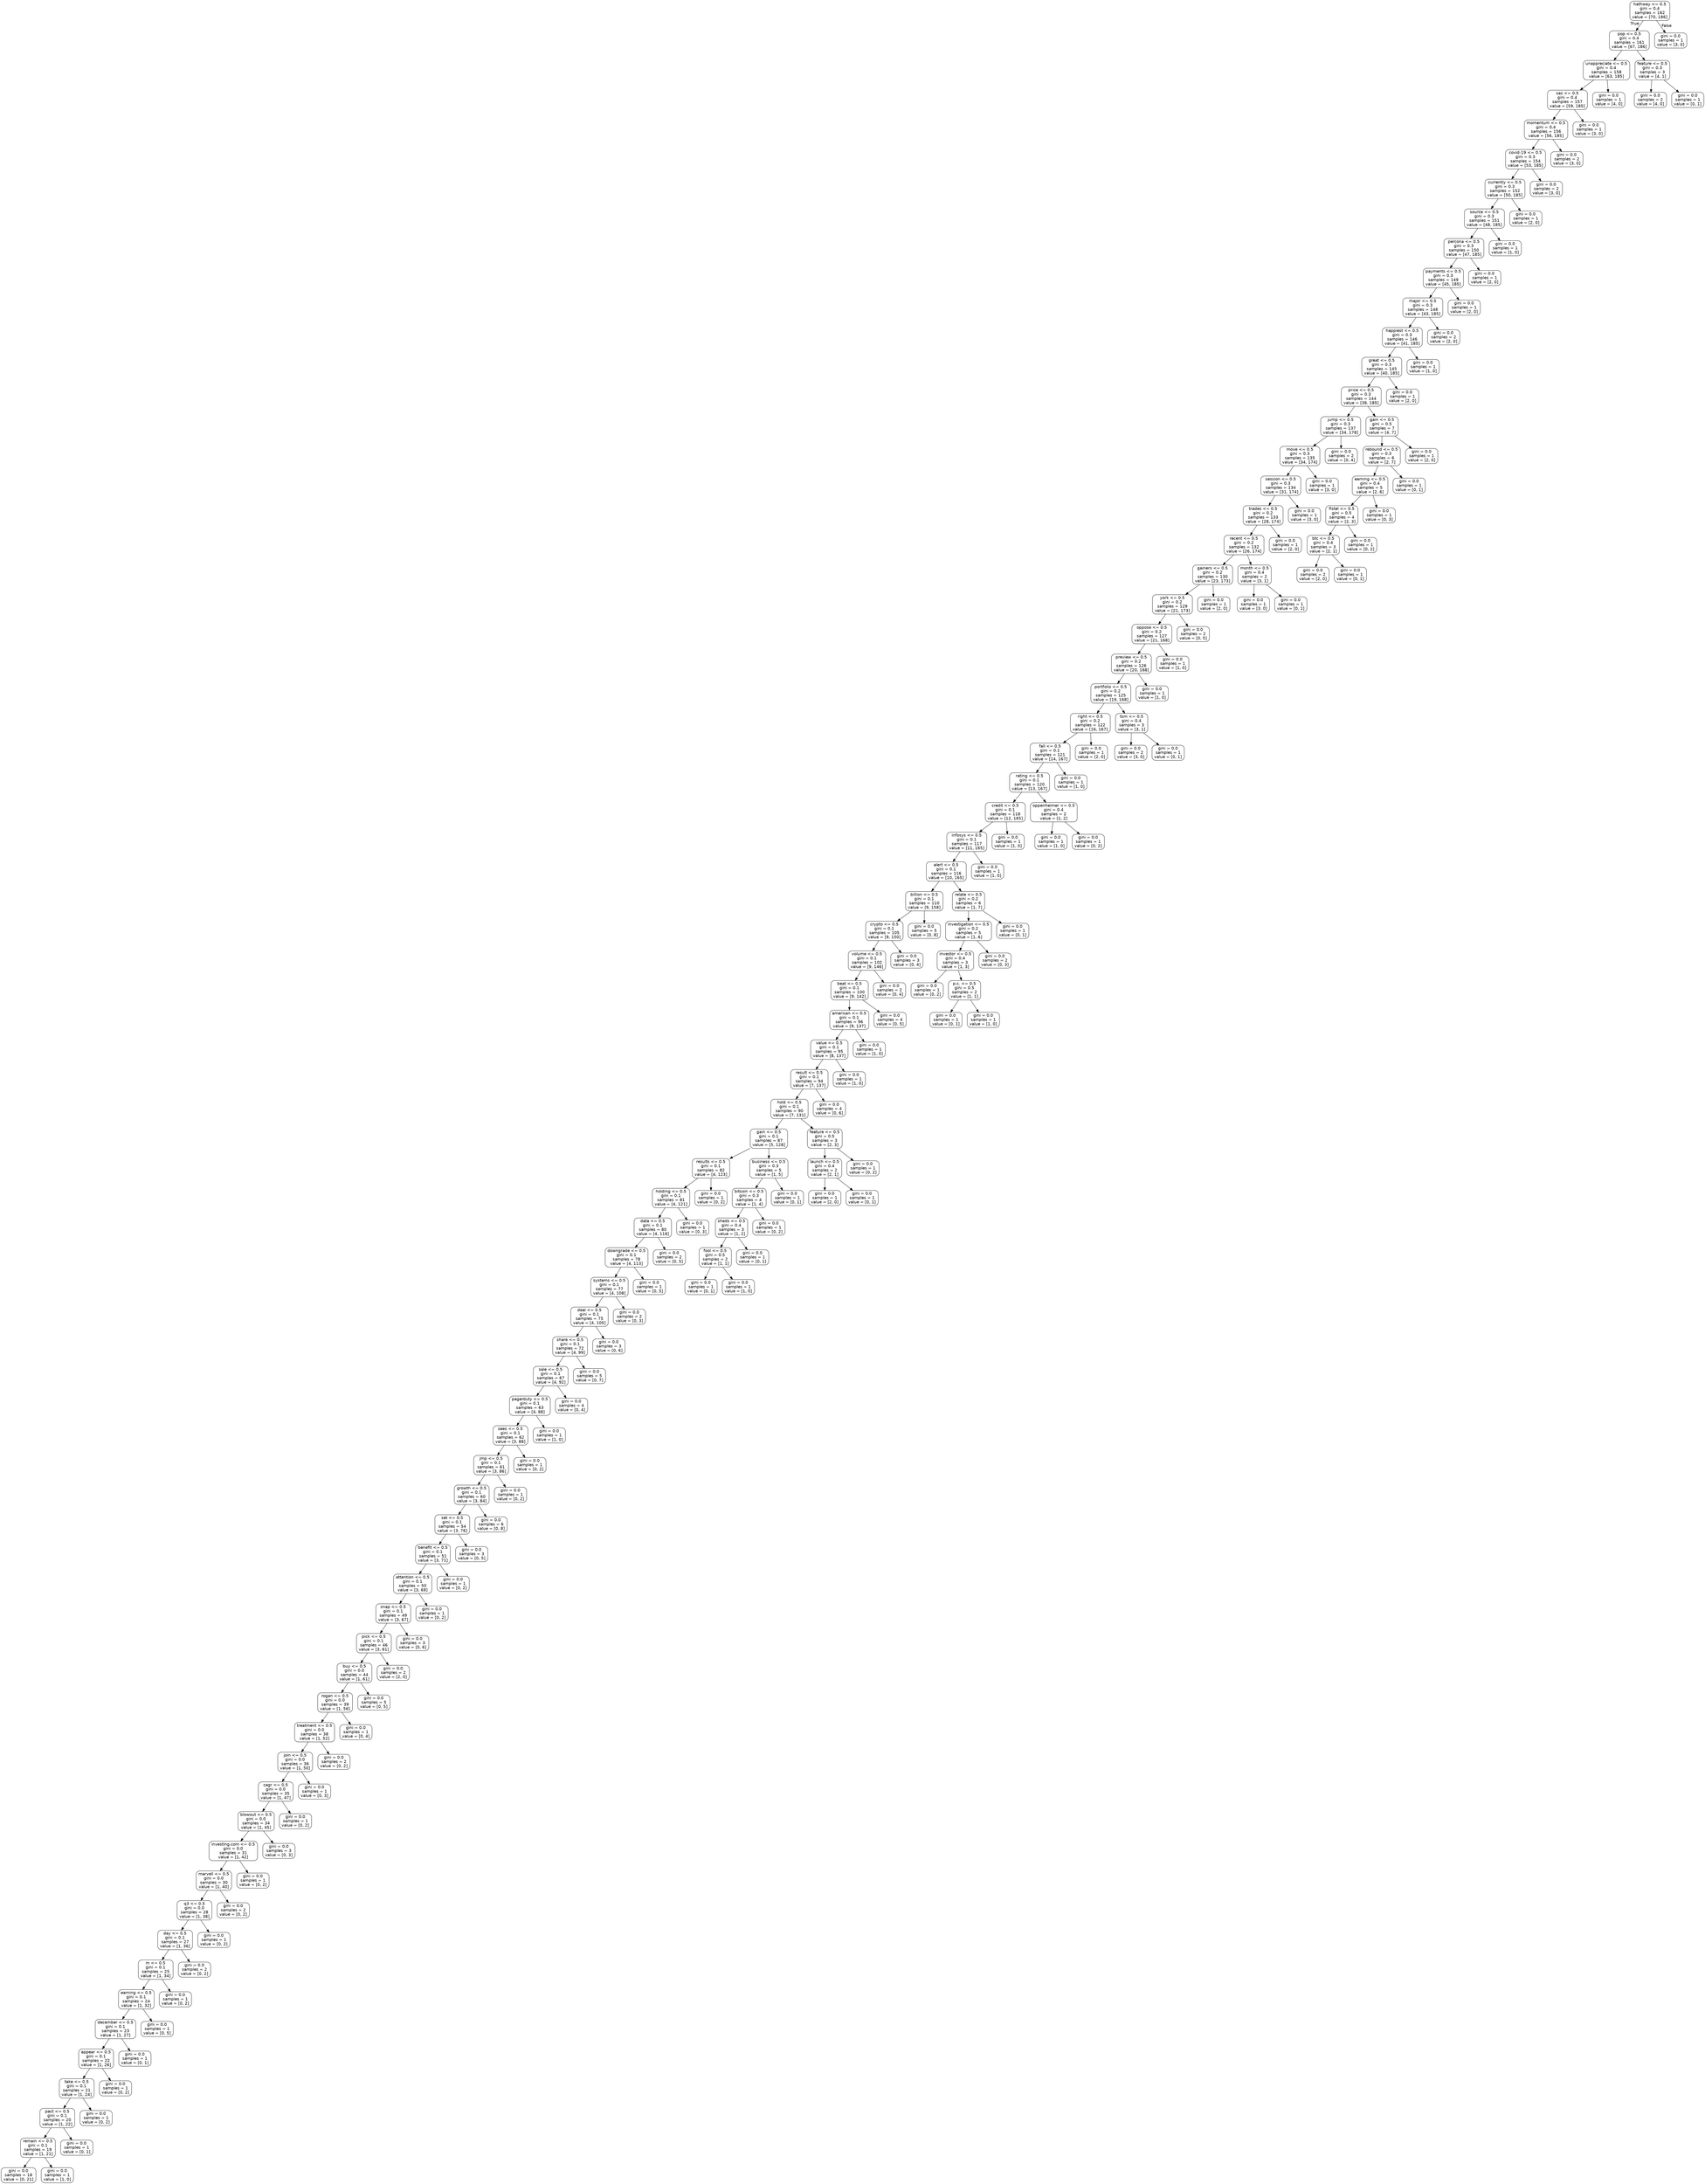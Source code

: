 digraph Tree {
node [shape=box, style="rounded", color="black", fontname=helvetica] ;
edge [fontname=helvetica] ;
0 [label="hathway <= 0.5\ngini = 0.4\nsamples = 162\nvalue = [70, 186]"] ;
1 [label="pop <= 0.5\ngini = 0.4\nsamples = 161\nvalue = [67, 186]"] ;
0 -> 1 [labeldistance=2.5, labelangle=45, headlabel="True"] ;
2 [label="unappreciate <= 0.5\ngini = 0.4\nsamples = 158\nvalue = [63, 185]"] ;
1 -> 2 ;
3 [label="sas <= 0.5\ngini = 0.4\nsamples = 157\nvalue = [59, 185]"] ;
2 -> 3 ;
4 [label="momentum <= 0.5\ngini = 0.4\nsamples = 156\nvalue = [56, 185]"] ;
3 -> 4 ;
5 [label="covid-19 <= 0.5\ngini = 0.3\nsamples = 154\nvalue = [53, 185]"] ;
4 -> 5 ;
6 [label="currently <= 0.5\ngini = 0.3\nsamples = 152\nvalue = [50, 185]"] ;
5 -> 6 ;
7 [label="source <= 0.5\ngini = 0.3\nsamples = 151\nvalue = [48, 185]"] ;
6 -> 7 ;
8 [label="percona <= 0.5\ngini = 0.3\nsamples = 150\nvalue = [47, 185]"] ;
7 -> 8 ;
9 [label="payments <= 0.5\ngini = 0.3\nsamples = 149\nvalue = [45, 185]"] ;
8 -> 9 ;
10 [label="major <= 0.5\ngini = 0.3\nsamples = 148\nvalue = [43, 185]"] ;
9 -> 10 ;
11 [label="happiest <= 0.5\ngini = 0.3\nsamples = 146\nvalue = [41, 185]"] ;
10 -> 11 ;
12 [label="great <= 0.5\ngini = 0.3\nsamples = 145\nvalue = [40, 185]"] ;
11 -> 12 ;
13 [label="price <= 0.5\ngini = 0.3\nsamples = 144\nvalue = [38, 185]"] ;
12 -> 13 ;
14 [label="jump <= 0.5\ngini = 0.3\nsamples = 137\nvalue = [34, 178]"] ;
13 -> 14 ;
15 [label="move <= 0.5\ngini = 0.3\nsamples = 135\nvalue = [34, 174]"] ;
14 -> 15 ;
16 [label="session <= 0.5\ngini = 0.3\nsamples = 134\nvalue = [31, 174]"] ;
15 -> 16 ;
17 [label="trades <= 0.5\ngini = 0.2\nsamples = 133\nvalue = [28, 174]"] ;
16 -> 17 ;
18 [label="recent <= 0.5\ngini = 0.2\nsamples = 132\nvalue = [26, 174]"] ;
17 -> 18 ;
19 [label="gainers <= 0.5\ngini = 0.2\nsamples = 130\nvalue = [23, 173]"] ;
18 -> 19 ;
20 [label="york <= 0.5\ngini = 0.2\nsamples = 129\nvalue = [21, 173]"] ;
19 -> 20 ;
21 [label="oppose <= 0.5\ngini = 0.2\nsamples = 127\nvalue = [21, 168]"] ;
20 -> 21 ;
22 [label="preview <= 0.5\ngini = 0.2\nsamples = 126\nvalue = [20, 168]"] ;
21 -> 22 ;
23 [label="portfolio <= 0.5\ngini = 0.2\nsamples = 125\nvalue = [19, 168]"] ;
22 -> 23 ;
24 [label="right <= 0.5\ngini = 0.2\nsamples = 122\nvalue = [16, 167]"] ;
23 -> 24 ;
25 [label="fall <= 0.5\ngini = 0.1\nsamples = 121\nvalue = [14, 167]"] ;
24 -> 25 ;
26 [label="rating <= 0.5\ngini = 0.1\nsamples = 120\nvalue = [13, 167]"] ;
25 -> 26 ;
27 [label="credit <= 0.5\ngini = 0.1\nsamples = 118\nvalue = [12, 165]"] ;
26 -> 27 ;
28 [label="infosys <= 0.5\ngini = 0.1\nsamples = 117\nvalue = [11, 165]"] ;
27 -> 28 ;
29 [label="alert <= 0.5\ngini = 0.1\nsamples = 116\nvalue = [10, 165]"] ;
28 -> 29 ;
30 [label="billion <= 0.5\ngini = 0.1\nsamples = 110\nvalue = [9, 158]"] ;
29 -> 30 ;
31 [label="crypto <= 0.5\ngini = 0.1\nsamples = 105\nvalue = [9, 150]"] ;
30 -> 31 ;
32 [label="volume <= 0.5\ngini = 0.1\nsamples = 102\nvalue = [9, 146]"] ;
31 -> 32 ;
33 [label="beat <= 0.5\ngini = 0.1\nsamples = 100\nvalue = [9, 142]"] ;
32 -> 33 ;
34 [label="american <= 0.5\ngini = 0.1\nsamples = 96\nvalue = [9, 137]"] ;
33 -> 34 ;
35 [label="value <= 0.5\ngini = 0.1\nsamples = 95\nvalue = [8, 137]"] ;
34 -> 35 ;
36 [label="result <= 0.5\ngini = 0.1\nsamples = 94\nvalue = [7, 137]"] ;
35 -> 36 ;
37 [label="hold <= 0.5\ngini = 0.1\nsamples = 90\nvalue = [7, 131]"] ;
36 -> 37 ;
38 [label="gain <= 0.5\ngini = 0.1\nsamples = 87\nvalue = [5, 128]"] ;
37 -> 38 ;
39 [label="results <= 0.5\ngini = 0.1\nsamples = 82\nvalue = [4, 123]"] ;
38 -> 39 ;
40 [label="holding <= 0.5\ngini = 0.1\nsamples = 81\nvalue = [4, 121]"] ;
39 -> 40 ;
41 [label="data <= 0.5\ngini = 0.1\nsamples = 80\nvalue = [4, 118]"] ;
40 -> 41 ;
42 [label="downgrade <= 0.5\ngini = 0.1\nsamples = 78\nvalue = [4, 113]"] ;
41 -> 42 ;
43 [label="systems <= 0.5\ngini = 0.1\nsamples = 77\nvalue = [4, 108]"] ;
42 -> 43 ;
44 [label="deal <= 0.5\ngini = 0.1\nsamples = 75\nvalue = [4, 105]"] ;
43 -> 44 ;
45 [label="share <= 0.5\ngini = 0.1\nsamples = 72\nvalue = [4, 99]"] ;
44 -> 45 ;
46 [label="sale <= 0.5\ngini = 0.1\nsamples = 67\nvalue = [4, 92]"] ;
45 -> 46 ;
47 [label="pagerduty <= 0.5\ngini = 0.1\nsamples = 63\nvalue = [4, 88]"] ;
46 -> 47 ;
48 [label="sees <= 0.5\ngini = 0.1\nsamples = 62\nvalue = [3, 88]"] ;
47 -> 48 ;
49 [label="jmp <= 0.5\ngini = 0.1\nsamples = 61\nvalue = [3, 86]"] ;
48 -> 49 ;
50 [label="growth <= 0.5\ngini = 0.1\nsamples = 60\nvalue = [3, 84]"] ;
49 -> 50 ;
51 [label="set <= 0.5\ngini = 0.1\nsamples = 54\nvalue = [3, 76]"] ;
50 -> 51 ;
52 [label="benefit <= 0.5\ngini = 0.1\nsamples = 51\nvalue = [3, 71]"] ;
51 -> 52 ;
53 [label="attention <= 0.5\ngini = 0.1\nsamples = 50\nvalue = [3, 69]"] ;
52 -> 53 ;
54 [label="snap <= 0.5\ngini = 0.1\nsamples = 49\nvalue = [3, 67]"] ;
53 -> 54 ;
55 [label="pick <= 0.5\ngini = 0.1\nsamples = 46\nvalue = [3, 61]"] ;
54 -> 55 ;
56 [label="buy <= 0.5\ngini = 0.0\nsamples = 44\nvalue = [1, 61]"] ;
55 -> 56 ;
57 [label="rogan <= 0.5\ngini = 0.0\nsamples = 39\nvalue = [1, 56]"] ;
56 -> 57 ;
58 [label="treatment <= 0.5\ngini = 0.0\nsamples = 38\nvalue = [1, 52]"] ;
57 -> 58 ;
59 [label="join <= 0.5\ngini = 0.0\nsamples = 36\nvalue = [1, 50]"] ;
58 -> 59 ;
60 [label="cagr <= 0.5\ngini = 0.0\nsamples = 35\nvalue = [1, 47]"] ;
59 -> 60 ;
61 [label="blowout <= 0.5\ngini = 0.0\nsamples = 34\nvalue = [1, 45]"] ;
60 -> 61 ;
62 [label="investing.com <= 0.5\ngini = 0.0\nsamples = 31\nvalue = [1, 42]"] ;
61 -> 62 ;
63 [label="marvell <= 0.5\ngini = 0.0\nsamples = 30\nvalue = [1, 40]"] ;
62 -> 63 ;
64 [label="q3 <= 0.5\ngini = 0.0\nsamples = 28\nvalue = [1, 38]"] ;
63 -> 64 ;
65 [label="day <= 0.5\ngini = 0.1\nsamples = 27\nvalue = [1, 36]"] ;
64 -> 65 ;
66 [label="m <= 0.5\ngini = 0.1\nsamples = 25\nvalue = [1, 34]"] ;
65 -> 66 ;
67 [label="earning <= 0.5\ngini = 0.1\nsamples = 24\nvalue = [1, 32]"] ;
66 -> 67 ;
68 [label="december <= 0.5\ngini = 0.1\nsamples = 23\nvalue = [1, 27]"] ;
67 -> 68 ;
69 [label="appear <= 0.5\ngini = 0.1\nsamples = 22\nvalue = [1, 26]"] ;
68 -> 69 ;
70 [label="take <= 0.5\ngini = 0.1\nsamples = 21\nvalue = [1, 24]"] ;
69 -> 70 ;
71 [label="pact <= 0.5\ngini = 0.1\nsamples = 20\nvalue = [1, 22]"] ;
70 -> 71 ;
72 [label="remain <= 0.5\ngini = 0.1\nsamples = 19\nvalue = [1, 21]"] ;
71 -> 72 ;
73 [label="gini = 0.0\nsamples = 18\nvalue = [0, 21]"] ;
72 -> 73 ;
74 [label="gini = 0.0\nsamples = 1\nvalue = [1, 0]"] ;
72 -> 74 ;
75 [label="gini = 0.0\nsamples = 1\nvalue = [0, 1]"] ;
71 -> 75 ;
76 [label="gini = 0.0\nsamples = 1\nvalue = [0, 2]"] ;
70 -> 76 ;
77 [label="gini = 0.0\nsamples = 1\nvalue = [0, 2]"] ;
69 -> 77 ;
78 [label="gini = 0.0\nsamples = 1\nvalue = [0, 1]"] ;
68 -> 78 ;
79 [label="gini = 0.0\nsamples = 1\nvalue = [0, 5]"] ;
67 -> 79 ;
80 [label="gini = 0.0\nsamples = 1\nvalue = [0, 2]"] ;
66 -> 80 ;
81 [label="gini = 0.0\nsamples = 2\nvalue = [0, 2]"] ;
65 -> 81 ;
82 [label="gini = 0.0\nsamples = 1\nvalue = [0, 2]"] ;
64 -> 82 ;
83 [label="gini = 0.0\nsamples = 2\nvalue = [0, 2]"] ;
63 -> 83 ;
84 [label="gini = 0.0\nsamples = 1\nvalue = [0, 2]"] ;
62 -> 84 ;
85 [label="gini = 0.0\nsamples = 3\nvalue = [0, 3]"] ;
61 -> 85 ;
86 [label="gini = 0.0\nsamples = 1\nvalue = [0, 2]"] ;
60 -> 86 ;
87 [label="gini = 0.0\nsamples = 1\nvalue = [0, 3]"] ;
59 -> 87 ;
88 [label="gini = 0.0\nsamples = 2\nvalue = [0, 2]"] ;
58 -> 88 ;
89 [label="gini = 0.0\nsamples = 1\nvalue = [0, 4]"] ;
57 -> 89 ;
90 [label="gini = 0.0\nsamples = 5\nvalue = [0, 5]"] ;
56 -> 90 ;
91 [label="gini = 0.0\nsamples = 2\nvalue = [2, 0]"] ;
55 -> 91 ;
92 [label="gini = 0.0\nsamples = 3\nvalue = [0, 6]"] ;
54 -> 92 ;
93 [label="gini = 0.0\nsamples = 1\nvalue = [0, 2]"] ;
53 -> 93 ;
94 [label="gini = 0.0\nsamples = 1\nvalue = [0, 2]"] ;
52 -> 94 ;
95 [label="gini = 0.0\nsamples = 3\nvalue = [0, 5]"] ;
51 -> 95 ;
96 [label="gini = 0.0\nsamples = 6\nvalue = [0, 8]"] ;
50 -> 96 ;
97 [label="gini = 0.0\nsamples = 1\nvalue = [0, 2]"] ;
49 -> 97 ;
98 [label="gini = 0.0\nsamples = 1\nvalue = [0, 2]"] ;
48 -> 98 ;
99 [label="gini = 0.0\nsamples = 1\nvalue = [1, 0]"] ;
47 -> 99 ;
100 [label="gini = 0.0\nsamples = 4\nvalue = [0, 4]"] ;
46 -> 100 ;
101 [label="gini = 0.0\nsamples = 5\nvalue = [0, 7]"] ;
45 -> 101 ;
102 [label="gini = 0.0\nsamples = 3\nvalue = [0, 6]"] ;
44 -> 102 ;
103 [label="gini = 0.0\nsamples = 2\nvalue = [0, 3]"] ;
43 -> 103 ;
104 [label="gini = 0.0\nsamples = 1\nvalue = [0, 5]"] ;
42 -> 104 ;
105 [label="gini = 0.0\nsamples = 2\nvalue = [0, 5]"] ;
41 -> 105 ;
106 [label="gini = 0.0\nsamples = 1\nvalue = [0, 3]"] ;
40 -> 106 ;
107 [label="gini = 0.0\nsamples = 1\nvalue = [0, 2]"] ;
39 -> 107 ;
108 [label="business <= 0.5\ngini = 0.3\nsamples = 5\nvalue = [1, 5]"] ;
38 -> 108 ;
109 [label="bitcoin <= 0.5\ngini = 0.3\nsamples = 4\nvalue = [1, 4]"] ;
108 -> 109 ;
110 [label="sheds <= 0.5\ngini = 0.4\nsamples = 3\nvalue = [1, 2]"] ;
109 -> 110 ;
111 [label="fool <= 0.5\ngini = 0.5\nsamples = 2\nvalue = [1, 1]"] ;
110 -> 111 ;
112 [label="gini = 0.0\nsamples = 1\nvalue = [0, 1]"] ;
111 -> 112 ;
113 [label="gini = 0.0\nsamples = 1\nvalue = [1, 0]"] ;
111 -> 113 ;
114 [label="gini = 0.0\nsamples = 1\nvalue = [0, 1]"] ;
110 -> 114 ;
115 [label="gini = 0.0\nsamples = 1\nvalue = [0, 2]"] ;
109 -> 115 ;
116 [label="gini = 0.0\nsamples = 1\nvalue = [0, 1]"] ;
108 -> 116 ;
117 [label="feature <= 0.5\ngini = 0.5\nsamples = 3\nvalue = [2, 3]"] ;
37 -> 117 ;
118 [label="launch <= 0.5\ngini = 0.4\nsamples = 2\nvalue = [2, 1]"] ;
117 -> 118 ;
119 [label="gini = 0.0\nsamples = 1\nvalue = [2, 0]"] ;
118 -> 119 ;
120 [label="gini = 0.0\nsamples = 1\nvalue = [0, 1]"] ;
118 -> 120 ;
121 [label="gini = 0.0\nsamples = 1\nvalue = [0, 2]"] ;
117 -> 121 ;
122 [label="gini = 0.0\nsamples = 4\nvalue = [0, 6]"] ;
36 -> 122 ;
123 [label="gini = 0.0\nsamples = 1\nvalue = [1, 0]"] ;
35 -> 123 ;
124 [label="gini = 0.0\nsamples = 1\nvalue = [1, 0]"] ;
34 -> 124 ;
125 [label="gini = 0.0\nsamples = 4\nvalue = [0, 5]"] ;
33 -> 125 ;
126 [label="gini = 0.0\nsamples = 2\nvalue = [0, 4]"] ;
32 -> 126 ;
127 [label="gini = 0.0\nsamples = 3\nvalue = [0, 4]"] ;
31 -> 127 ;
128 [label="gini = 0.0\nsamples = 5\nvalue = [0, 8]"] ;
30 -> 128 ;
129 [label="relate <= 0.5\ngini = 0.2\nsamples = 6\nvalue = [1, 7]"] ;
29 -> 129 ;
130 [label="investigation <= 0.5\ngini = 0.2\nsamples = 5\nvalue = [1, 6]"] ;
129 -> 130 ;
131 [label="investor <= 0.5\ngini = 0.4\nsamples = 3\nvalue = [1, 3]"] ;
130 -> 131 ;
132 [label="gini = 0.0\nsamples = 1\nvalue = [0, 2]"] ;
131 -> 132 ;
133 [label="p.c. <= 0.5\ngini = 0.5\nsamples = 2\nvalue = [1, 1]"] ;
131 -> 133 ;
134 [label="gini = 0.0\nsamples = 1\nvalue = [0, 1]"] ;
133 -> 134 ;
135 [label="gini = 0.0\nsamples = 1\nvalue = [1, 0]"] ;
133 -> 135 ;
136 [label="gini = 0.0\nsamples = 2\nvalue = [0, 3]"] ;
130 -> 136 ;
137 [label="gini = 0.0\nsamples = 1\nvalue = [0, 1]"] ;
129 -> 137 ;
138 [label="gini = 0.0\nsamples = 1\nvalue = [1, 0]"] ;
28 -> 138 ;
139 [label="gini = 0.0\nsamples = 1\nvalue = [1, 0]"] ;
27 -> 139 ;
140 [label="oppenheimer <= 0.5\ngini = 0.4\nsamples = 2\nvalue = [1, 2]"] ;
26 -> 140 ;
141 [label="gini = 0.0\nsamples = 1\nvalue = [1, 0]"] ;
140 -> 141 ;
142 [label="gini = 0.0\nsamples = 1\nvalue = [0, 2]"] ;
140 -> 142 ;
143 [label="gini = 0.0\nsamples = 1\nvalue = [1, 0]"] ;
25 -> 143 ;
144 [label="gini = 0.0\nsamples = 1\nvalue = [2, 0]"] ;
24 -> 144 ;
145 [label="tsm <= 0.5\ngini = 0.4\nsamples = 3\nvalue = [3, 1]"] ;
23 -> 145 ;
146 [label="gini = 0.0\nsamples = 2\nvalue = [3, 0]"] ;
145 -> 146 ;
147 [label="gini = 0.0\nsamples = 1\nvalue = [0, 1]"] ;
145 -> 147 ;
148 [label="gini = 0.0\nsamples = 1\nvalue = [1, 0]"] ;
22 -> 148 ;
149 [label="gini = 0.0\nsamples = 1\nvalue = [1, 0]"] ;
21 -> 149 ;
150 [label="gini = 0.0\nsamples = 2\nvalue = [0, 5]"] ;
20 -> 150 ;
151 [label="gini = 0.0\nsamples = 1\nvalue = [2, 0]"] ;
19 -> 151 ;
152 [label="month <= 0.5\ngini = 0.4\nsamples = 2\nvalue = [3, 1]"] ;
18 -> 152 ;
153 [label="gini = 0.0\nsamples = 1\nvalue = [3, 0]"] ;
152 -> 153 ;
154 [label="gini = 0.0\nsamples = 1\nvalue = [0, 1]"] ;
152 -> 154 ;
155 [label="gini = 0.0\nsamples = 1\nvalue = [2, 0]"] ;
17 -> 155 ;
156 [label="gini = 0.0\nsamples = 1\nvalue = [3, 0]"] ;
16 -> 156 ;
157 [label="gini = 0.0\nsamples = 1\nvalue = [3, 0]"] ;
15 -> 157 ;
158 [label="gini = 0.0\nsamples = 2\nvalue = [0, 4]"] ;
14 -> 158 ;
159 [label="gain <= 0.5\ngini = 0.5\nsamples = 7\nvalue = [4, 7]"] ;
13 -> 159 ;
160 [label="rebound <= 0.5\ngini = 0.3\nsamples = 6\nvalue = [2, 7]"] ;
159 -> 160 ;
161 [label="earning <= 0.5\ngini = 0.4\nsamples = 5\nvalue = [2, 6]"] ;
160 -> 161 ;
162 [label="fistel <= 0.5\ngini = 0.5\nsamples = 4\nvalue = [2, 3]"] ;
161 -> 162 ;
163 [label="btc <= 0.5\ngini = 0.4\nsamples = 3\nvalue = [2, 1]"] ;
162 -> 163 ;
164 [label="gini = 0.0\nsamples = 2\nvalue = [2, 0]"] ;
163 -> 164 ;
165 [label="gini = 0.0\nsamples = 1\nvalue = [0, 1]"] ;
163 -> 165 ;
166 [label="gini = 0.0\nsamples = 1\nvalue = [0, 2]"] ;
162 -> 166 ;
167 [label="gini = 0.0\nsamples = 1\nvalue = [0, 3]"] ;
161 -> 167 ;
168 [label="gini = 0.0\nsamples = 1\nvalue = [0, 1]"] ;
160 -> 168 ;
169 [label="gini = 0.0\nsamples = 1\nvalue = [2, 0]"] ;
159 -> 169 ;
170 [label="gini = 0.0\nsamples = 1\nvalue = [2, 0]"] ;
12 -> 170 ;
171 [label="gini = 0.0\nsamples = 1\nvalue = [1, 0]"] ;
11 -> 171 ;
172 [label="gini = 0.0\nsamples = 2\nvalue = [2, 0]"] ;
10 -> 172 ;
173 [label="gini = 0.0\nsamples = 1\nvalue = [2, 0]"] ;
9 -> 173 ;
174 [label="gini = 0.0\nsamples = 1\nvalue = [2, 0]"] ;
8 -> 174 ;
175 [label="gini = 0.0\nsamples = 1\nvalue = [1, 0]"] ;
7 -> 175 ;
176 [label="gini = 0.0\nsamples = 1\nvalue = [2, 0]"] ;
6 -> 176 ;
177 [label="gini = 0.0\nsamples = 2\nvalue = [3, 0]"] ;
5 -> 177 ;
178 [label="gini = 0.0\nsamples = 2\nvalue = [3, 0]"] ;
4 -> 178 ;
179 [label="gini = 0.0\nsamples = 1\nvalue = [3, 0]"] ;
3 -> 179 ;
180 [label="gini = 0.0\nsamples = 1\nvalue = [4, 0]"] ;
2 -> 180 ;
181 [label="feature <= 0.5\ngini = 0.3\nsamples = 3\nvalue = [4, 1]"] ;
1 -> 181 ;
182 [label="gini = 0.0\nsamples = 2\nvalue = [4, 0]"] ;
181 -> 182 ;
183 [label="gini = 0.0\nsamples = 1\nvalue = [0, 1]"] ;
181 -> 183 ;
184 [label="gini = 0.0\nsamples = 1\nvalue = [3, 0]"] ;
0 -> 184 [labeldistance=2.5, labelangle=-45, headlabel="False"] ;
}
